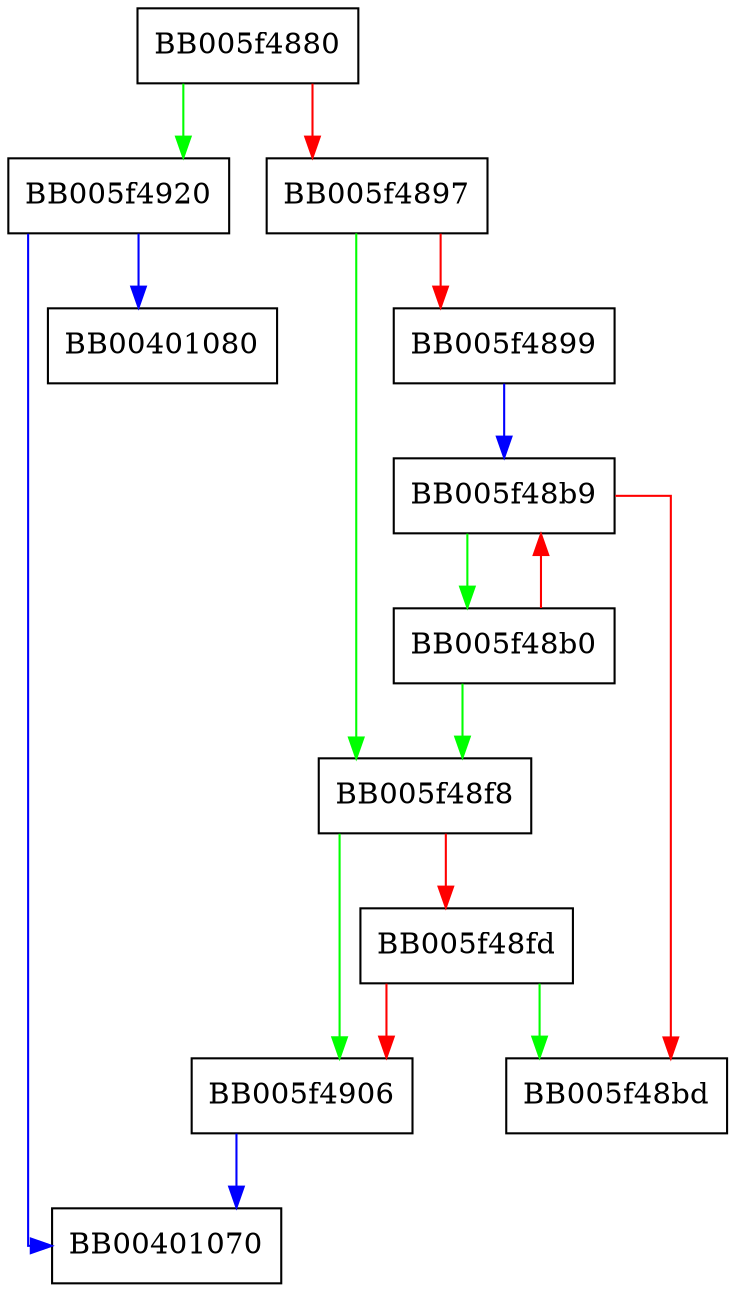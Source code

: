 digraph copy_integer {
  node [shape="box"];
  graph [splines=ortho];
  BB005f4880 -> BB005f4920 [color="green"];
  BB005f4880 -> BB005f4897 [color="red"];
  BB005f4897 -> BB005f48f8 [color="green"];
  BB005f4897 -> BB005f4899 [color="red"];
  BB005f4899 -> BB005f48b9 [color="blue"];
  BB005f48b0 -> BB005f48f8 [color="green"];
  BB005f48b0 -> BB005f48b9 [color="red"];
  BB005f48b9 -> BB005f48b0 [color="green"];
  BB005f48b9 -> BB005f48bd [color="red"];
  BB005f48f8 -> BB005f4906 [color="green"];
  BB005f48f8 -> BB005f48fd [color="red"];
  BB005f48fd -> BB005f48bd [color="green"];
  BB005f48fd -> BB005f4906 [color="red"];
  BB005f4906 -> BB00401070 [color="blue"];
  BB005f4920 -> BB00401080 [color="blue"];
  BB005f4920 -> BB00401070 [color="blue"];
}